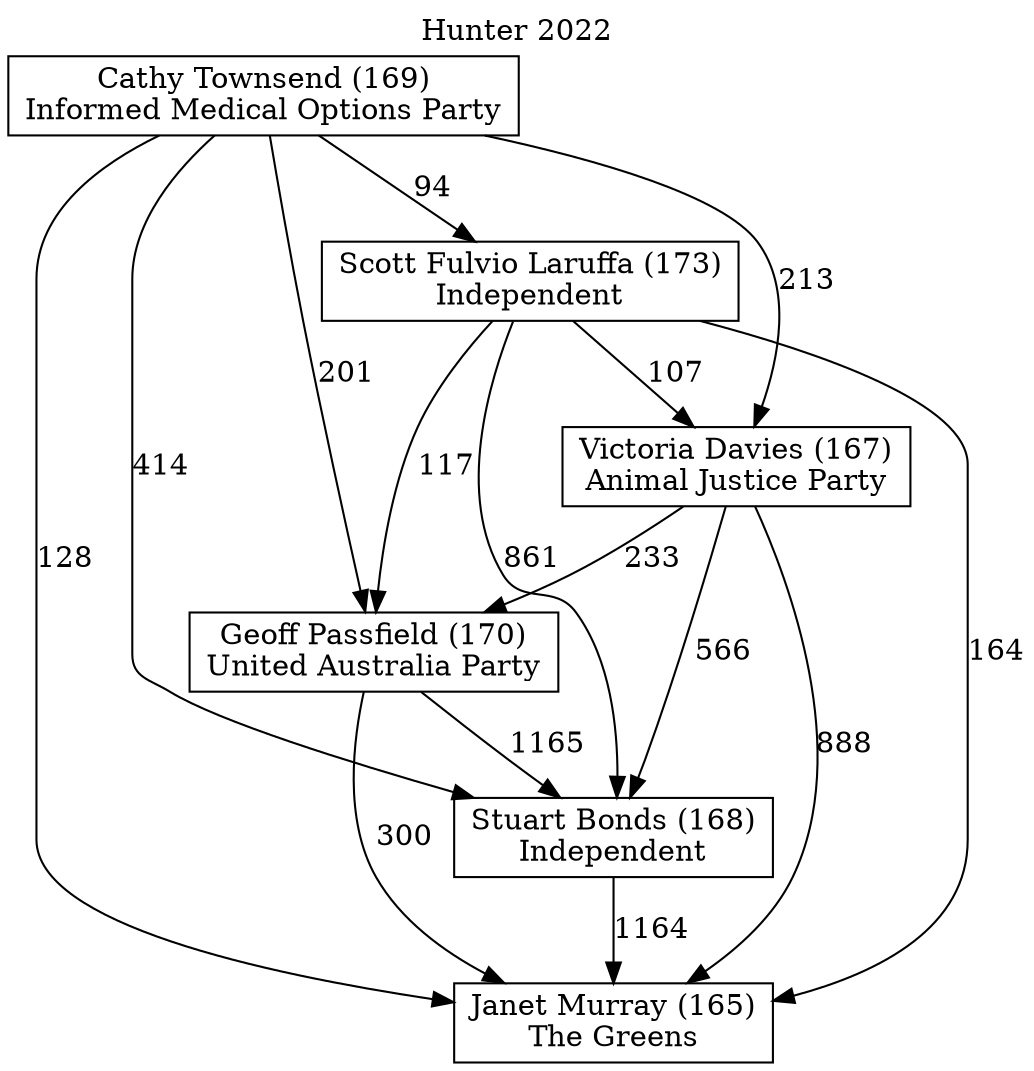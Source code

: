 // House preference flow
digraph "Janet Murray (165)_Hunter_2022" {
	graph [label="Hunter 2022" labelloc=t]
	node [shape=box]
	"Janet Murray (165)" [label="Janet Murray (165)
The Greens"]
	"Stuart Bonds (168)" [label="Stuart Bonds (168)
Independent"]
	"Geoff Passfield (170)" [label="Geoff Passfield (170)
United Australia Party"]
	"Victoria Davies (167)" [label="Victoria Davies (167)
Animal Justice Party"]
	"Scott Fulvio Laruffa (173)" [label="Scott Fulvio Laruffa (173)
Independent"]
	"Cathy Townsend (169)" [label="Cathy Townsend (169)
Informed Medical Options Party"]
	"Janet Murray (165)" [label="Janet Murray (165)
The Greens"]
	"Geoff Passfield (170)" [label="Geoff Passfield (170)
United Australia Party"]
	"Victoria Davies (167)" [label="Victoria Davies (167)
Animal Justice Party"]
	"Scott Fulvio Laruffa (173)" [label="Scott Fulvio Laruffa (173)
Independent"]
	"Cathy Townsend (169)" [label="Cathy Townsend (169)
Informed Medical Options Party"]
	"Janet Murray (165)" [label="Janet Murray (165)
The Greens"]
	"Victoria Davies (167)" [label="Victoria Davies (167)
Animal Justice Party"]
	"Scott Fulvio Laruffa (173)" [label="Scott Fulvio Laruffa (173)
Independent"]
	"Cathy Townsend (169)" [label="Cathy Townsend (169)
Informed Medical Options Party"]
	"Janet Murray (165)" [label="Janet Murray (165)
The Greens"]
	"Scott Fulvio Laruffa (173)" [label="Scott Fulvio Laruffa (173)
Independent"]
	"Cathy Townsend (169)" [label="Cathy Townsend (169)
Informed Medical Options Party"]
	"Janet Murray (165)" [label="Janet Murray (165)
The Greens"]
	"Cathy Townsend (169)" [label="Cathy Townsend (169)
Informed Medical Options Party"]
	"Cathy Townsend (169)" [label="Cathy Townsend (169)
Informed Medical Options Party"]
	"Scott Fulvio Laruffa (173)" [label="Scott Fulvio Laruffa (173)
Independent"]
	"Cathy Townsend (169)" [label="Cathy Townsend (169)
Informed Medical Options Party"]
	"Cathy Townsend (169)" [label="Cathy Townsend (169)
Informed Medical Options Party"]
	"Victoria Davies (167)" [label="Victoria Davies (167)
Animal Justice Party"]
	"Scott Fulvio Laruffa (173)" [label="Scott Fulvio Laruffa (173)
Independent"]
	"Cathy Townsend (169)" [label="Cathy Townsend (169)
Informed Medical Options Party"]
	"Victoria Davies (167)" [label="Victoria Davies (167)
Animal Justice Party"]
	"Cathy Townsend (169)" [label="Cathy Townsend (169)
Informed Medical Options Party"]
	"Cathy Townsend (169)" [label="Cathy Townsend (169)
Informed Medical Options Party"]
	"Scott Fulvio Laruffa (173)" [label="Scott Fulvio Laruffa (173)
Independent"]
	"Cathy Townsend (169)" [label="Cathy Townsend (169)
Informed Medical Options Party"]
	"Cathy Townsend (169)" [label="Cathy Townsend (169)
Informed Medical Options Party"]
	"Geoff Passfield (170)" [label="Geoff Passfield (170)
United Australia Party"]
	"Victoria Davies (167)" [label="Victoria Davies (167)
Animal Justice Party"]
	"Scott Fulvio Laruffa (173)" [label="Scott Fulvio Laruffa (173)
Independent"]
	"Cathy Townsend (169)" [label="Cathy Townsend (169)
Informed Medical Options Party"]
	"Geoff Passfield (170)" [label="Geoff Passfield (170)
United Australia Party"]
	"Scott Fulvio Laruffa (173)" [label="Scott Fulvio Laruffa (173)
Independent"]
	"Cathy Townsend (169)" [label="Cathy Townsend (169)
Informed Medical Options Party"]
	"Geoff Passfield (170)" [label="Geoff Passfield (170)
United Australia Party"]
	"Cathy Townsend (169)" [label="Cathy Townsend (169)
Informed Medical Options Party"]
	"Cathy Townsend (169)" [label="Cathy Townsend (169)
Informed Medical Options Party"]
	"Scott Fulvio Laruffa (173)" [label="Scott Fulvio Laruffa (173)
Independent"]
	"Cathy Townsend (169)" [label="Cathy Townsend (169)
Informed Medical Options Party"]
	"Cathy Townsend (169)" [label="Cathy Townsend (169)
Informed Medical Options Party"]
	"Victoria Davies (167)" [label="Victoria Davies (167)
Animal Justice Party"]
	"Scott Fulvio Laruffa (173)" [label="Scott Fulvio Laruffa (173)
Independent"]
	"Cathy Townsend (169)" [label="Cathy Townsend (169)
Informed Medical Options Party"]
	"Victoria Davies (167)" [label="Victoria Davies (167)
Animal Justice Party"]
	"Cathy Townsend (169)" [label="Cathy Townsend (169)
Informed Medical Options Party"]
	"Cathy Townsend (169)" [label="Cathy Townsend (169)
Informed Medical Options Party"]
	"Scott Fulvio Laruffa (173)" [label="Scott Fulvio Laruffa (173)
Independent"]
	"Cathy Townsend (169)" [label="Cathy Townsend (169)
Informed Medical Options Party"]
	"Cathy Townsend (169)" [label="Cathy Townsend (169)
Informed Medical Options Party"]
	"Stuart Bonds (168)" [label="Stuart Bonds (168)
Independent"]
	"Geoff Passfield (170)" [label="Geoff Passfield (170)
United Australia Party"]
	"Victoria Davies (167)" [label="Victoria Davies (167)
Animal Justice Party"]
	"Scott Fulvio Laruffa (173)" [label="Scott Fulvio Laruffa (173)
Independent"]
	"Cathy Townsend (169)" [label="Cathy Townsend (169)
Informed Medical Options Party"]
	"Stuart Bonds (168)" [label="Stuart Bonds (168)
Independent"]
	"Victoria Davies (167)" [label="Victoria Davies (167)
Animal Justice Party"]
	"Scott Fulvio Laruffa (173)" [label="Scott Fulvio Laruffa (173)
Independent"]
	"Cathy Townsend (169)" [label="Cathy Townsend (169)
Informed Medical Options Party"]
	"Stuart Bonds (168)" [label="Stuart Bonds (168)
Independent"]
	"Scott Fulvio Laruffa (173)" [label="Scott Fulvio Laruffa (173)
Independent"]
	"Cathy Townsend (169)" [label="Cathy Townsend (169)
Informed Medical Options Party"]
	"Stuart Bonds (168)" [label="Stuart Bonds (168)
Independent"]
	"Cathy Townsend (169)" [label="Cathy Townsend (169)
Informed Medical Options Party"]
	"Cathy Townsend (169)" [label="Cathy Townsend (169)
Informed Medical Options Party"]
	"Scott Fulvio Laruffa (173)" [label="Scott Fulvio Laruffa (173)
Independent"]
	"Cathy Townsend (169)" [label="Cathy Townsend (169)
Informed Medical Options Party"]
	"Cathy Townsend (169)" [label="Cathy Townsend (169)
Informed Medical Options Party"]
	"Victoria Davies (167)" [label="Victoria Davies (167)
Animal Justice Party"]
	"Scott Fulvio Laruffa (173)" [label="Scott Fulvio Laruffa (173)
Independent"]
	"Cathy Townsend (169)" [label="Cathy Townsend (169)
Informed Medical Options Party"]
	"Victoria Davies (167)" [label="Victoria Davies (167)
Animal Justice Party"]
	"Cathy Townsend (169)" [label="Cathy Townsend (169)
Informed Medical Options Party"]
	"Cathy Townsend (169)" [label="Cathy Townsend (169)
Informed Medical Options Party"]
	"Scott Fulvio Laruffa (173)" [label="Scott Fulvio Laruffa (173)
Independent"]
	"Cathy Townsend (169)" [label="Cathy Townsend (169)
Informed Medical Options Party"]
	"Cathy Townsend (169)" [label="Cathy Townsend (169)
Informed Medical Options Party"]
	"Geoff Passfield (170)" [label="Geoff Passfield (170)
United Australia Party"]
	"Victoria Davies (167)" [label="Victoria Davies (167)
Animal Justice Party"]
	"Scott Fulvio Laruffa (173)" [label="Scott Fulvio Laruffa (173)
Independent"]
	"Cathy Townsend (169)" [label="Cathy Townsend (169)
Informed Medical Options Party"]
	"Geoff Passfield (170)" [label="Geoff Passfield (170)
United Australia Party"]
	"Scott Fulvio Laruffa (173)" [label="Scott Fulvio Laruffa (173)
Independent"]
	"Cathy Townsend (169)" [label="Cathy Townsend (169)
Informed Medical Options Party"]
	"Geoff Passfield (170)" [label="Geoff Passfield (170)
United Australia Party"]
	"Cathy Townsend (169)" [label="Cathy Townsend (169)
Informed Medical Options Party"]
	"Cathy Townsend (169)" [label="Cathy Townsend (169)
Informed Medical Options Party"]
	"Scott Fulvio Laruffa (173)" [label="Scott Fulvio Laruffa (173)
Independent"]
	"Cathy Townsend (169)" [label="Cathy Townsend (169)
Informed Medical Options Party"]
	"Cathy Townsend (169)" [label="Cathy Townsend (169)
Informed Medical Options Party"]
	"Victoria Davies (167)" [label="Victoria Davies (167)
Animal Justice Party"]
	"Scott Fulvio Laruffa (173)" [label="Scott Fulvio Laruffa (173)
Independent"]
	"Cathy Townsend (169)" [label="Cathy Townsend (169)
Informed Medical Options Party"]
	"Victoria Davies (167)" [label="Victoria Davies (167)
Animal Justice Party"]
	"Cathy Townsend (169)" [label="Cathy Townsend (169)
Informed Medical Options Party"]
	"Cathy Townsend (169)" [label="Cathy Townsend (169)
Informed Medical Options Party"]
	"Scott Fulvio Laruffa (173)" [label="Scott Fulvio Laruffa (173)
Independent"]
	"Cathy Townsend (169)" [label="Cathy Townsend (169)
Informed Medical Options Party"]
	"Cathy Townsend (169)" [label="Cathy Townsend (169)
Informed Medical Options Party"]
	"Stuart Bonds (168)" -> "Janet Murray (165)" [label=1164]
	"Geoff Passfield (170)" -> "Stuart Bonds (168)" [label=1165]
	"Victoria Davies (167)" -> "Geoff Passfield (170)" [label=233]
	"Scott Fulvio Laruffa (173)" -> "Victoria Davies (167)" [label=107]
	"Cathy Townsend (169)" -> "Scott Fulvio Laruffa (173)" [label=94]
	"Geoff Passfield (170)" -> "Janet Murray (165)" [label=300]
	"Victoria Davies (167)" -> "Janet Murray (165)" [label=888]
	"Scott Fulvio Laruffa (173)" -> "Janet Murray (165)" [label=164]
	"Cathy Townsend (169)" -> "Janet Murray (165)" [label=128]
	"Cathy Townsend (169)" -> "Victoria Davies (167)" [label=213]
	"Scott Fulvio Laruffa (173)" -> "Geoff Passfield (170)" [label=117]
	"Cathy Townsend (169)" -> "Geoff Passfield (170)" [label=201]
	"Victoria Davies (167)" -> "Stuart Bonds (168)" [label=566]
	"Scott Fulvio Laruffa (173)" -> "Stuart Bonds (168)" [label=861]
	"Cathy Townsend (169)" -> "Stuart Bonds (168)" [label=414]
}
